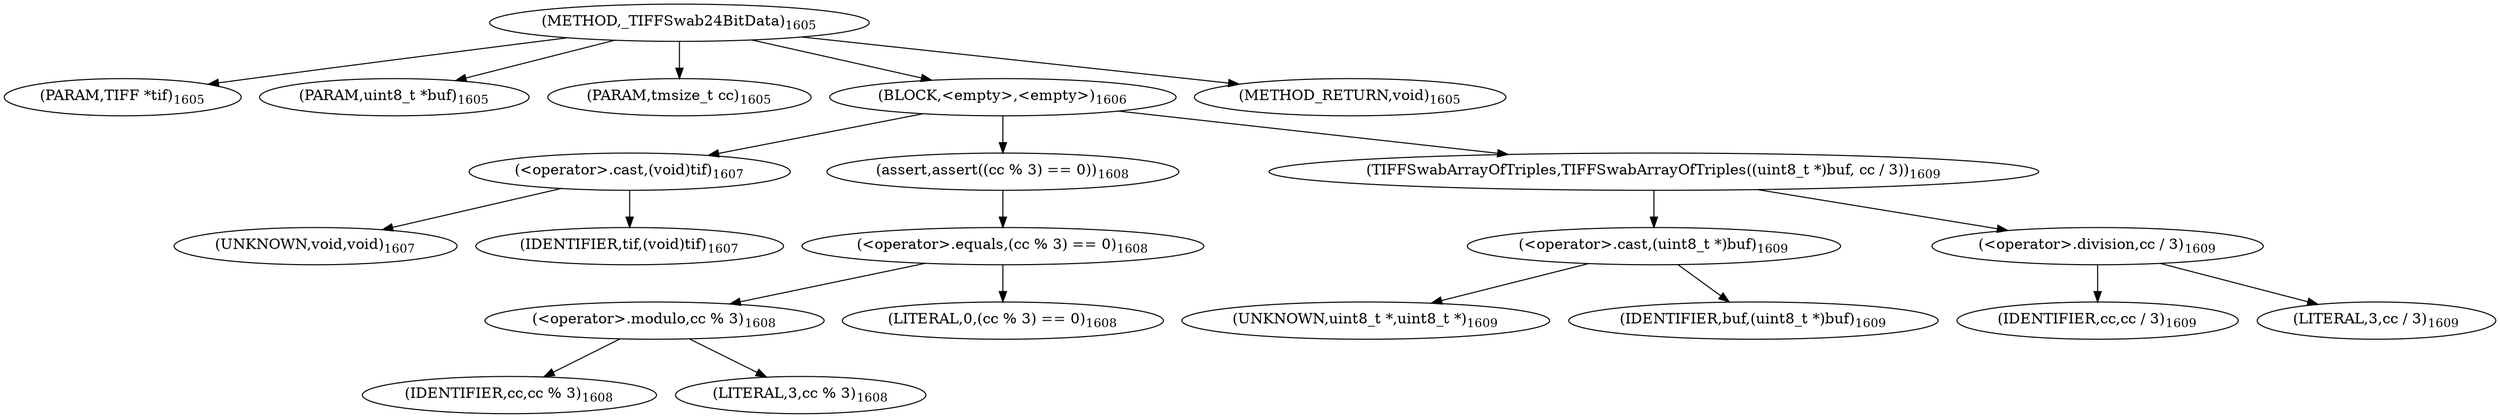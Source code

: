 digraph "_TIFFSwab24BitData" {  
"77900" [label = <(METHOD,_TIFFSwab24BitData)<SUB>1605</SUB>> ]
"77901" [label = <(PARAM,TIFF *tif)<SUB>1605</SUB>> ]
"77902" [label = <(PARAM,uint8_t *buf)<SUB>1605</SUB>> ]
"77903" [label = <(PARAM,tmsize_t cc)<SUB>1605</SUB>> ]
"77904" [label = <(BLOCK,&lt;empty&gt;,&lt;empty&gt;)<SUB>1606</SUB>> ]
"77905" [label = <(&lt;operator&gt;.cast,(void)tif)<SUB>1607</SUB>> ]
"77906" [label = <(UNKNOWN,void,void)<SUB>1607</SUB>> ]
"77907" [label = <(IDENTIFIER,tif,(void)tif)<SUB>1607</SUB>> ]
"77908" [label = <(assert,assert((cc % 3) == 0))<SUB>1608</SUB>> ]
"77909" [label = <(&lt;operator&gt;.equals,(cc % 3) == 0)<SUB>1608</SUB>> ]
"77910" [label = <(&lt;operator&gt;.modulo,cc % 3)<SUB>1608</SUB>> ]
"77911" [label = <(IDENTIFIER,cc,cc % 3)<SUB>1608</SUB>> ]
"77912" [label = <(LITERAL,3,cc % 3)<SUB>1608</SUB>> ]
"77913" [label = <(LITERAL,0,(cc % 3) == 0)<SUB>1608</SUB>> ]
"77914" [label = <(TIFFSwabArrayOfTriples,TIFFSwabArrayOfTriples((uint8_t *)buf, cc / 3))<SUB>1609</SUB>> ]
"77915" [label = <(&lt;operator&gt;.cast,(uint8_t *)buf)<SUB>1609</SUB>> ]
"77916" [label = <(UNKNOWN,uint8_t *,uint8_t *)<SUB>1609</SUB>> ]
"77917" [label = <(IDENTIFIER,buf,(uint8_t *)buf)<SUB>1609</SUB>> ]
"77918" [label = <(&lt;operator&gt;.division,cc / 3)<SUB>1609</SUB>> ]
"77919" [label = <(IDENTIFIER,cc,cc / 3)<SUB>1609</SUB>> ]
"77920" [label = <(LITERAL,3,cc / 3)<SUB>1609</SUB>> ]
"77921" [label = <(METHOD_RETURN,void)<SUB>1605</SUB>> ]
  "77900" -> "77901" 
  "77900" -> "77902" 
  "77900" -> "77903" 
  "77900" -> "77904" 
  "77900" -> "77921" 
  "77904" -> "77905" 
  "77904" -> "77908" 
  "77904" -> "77914" 
  "77905" -> "77906" 
  "77905" -> "77907" 
  "77908" -> "77909" 
  "77909" -> "77910" 
  "77909" -> "77913" 
  "77910" -> "77911" 
  "77910" -> "77912" 
  "77914" -> "77915" 
  "77914" -> "77918" 
  "77915" -> "77916" 
  "77915" -> "77917" 
  "77918" -> "77919" 
  "77918" -> "77920" 
}
